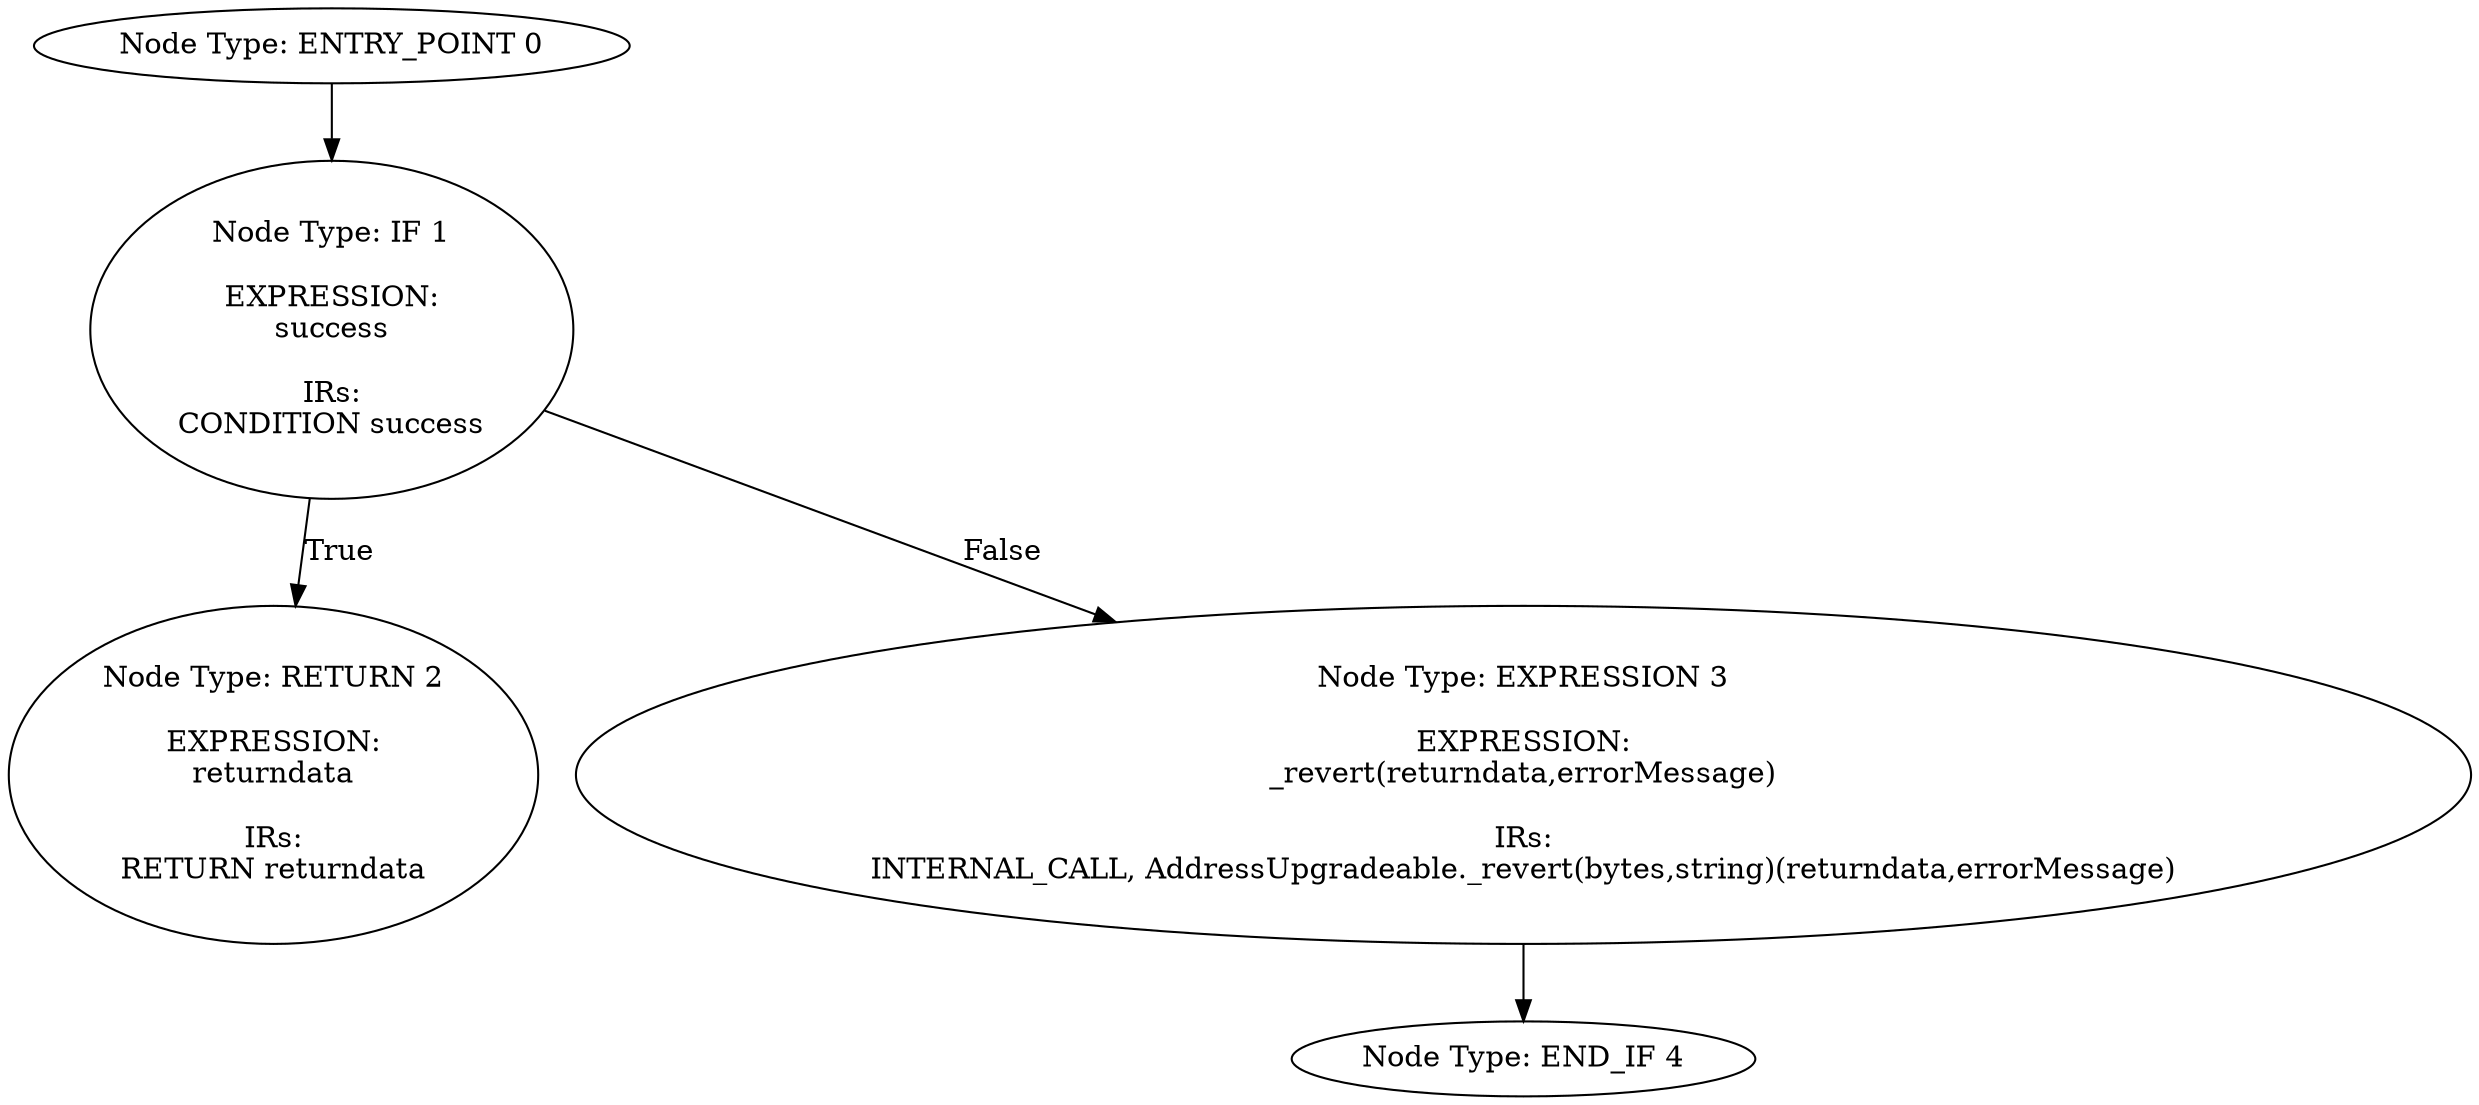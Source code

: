 digraph{
0[label="Node Type: ENTRY_POINT 0
"];
0->1;
1[label="Node Type: IF 1

EXPRESSION:
success

IRs:
CONDITION success"];
1->2[label="True"];
1->3[label="False"];
2[label="Node Type: RETURN 2

EXPRESSION:
returndata

IRs:
RETURN returndata"];
3[label="Node Type: EXPRESSION 3

EXPRESSION:
_revert(returndata,errorMessage)

IRs:
INTERNAL_CALL, AddressUpgradeable._revert(bytes,string)(returndata,errorMessage)"];
3->4;
4[label="Node Type: END_IF 4
"];
}
